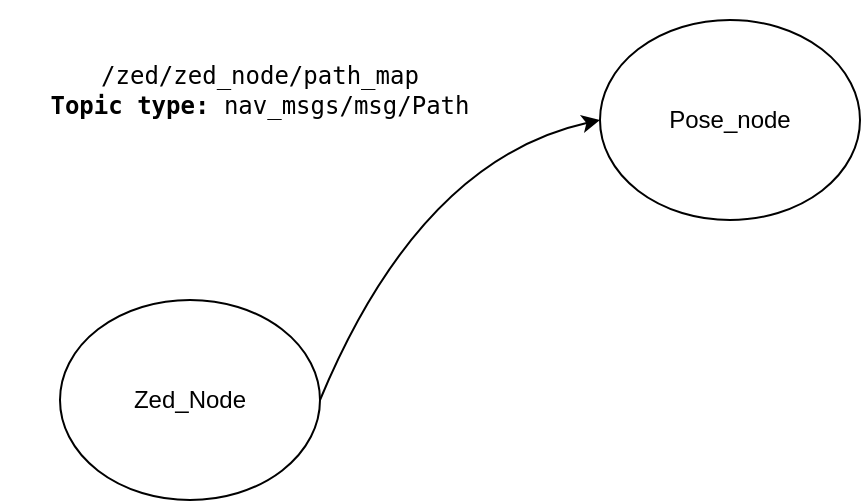 <mxfile version="24.7.16">
  <diagram name="Page-1" id="DW2yxXTDTXv0PErmnMDG">
    <mxGraphModel dx="1364" dy="795" grid="1" gridSize="10" guides="1" tooltips="1" connect="1" arrows="1" fold="1" page="1" pageScale="1" pageWidth="850" pageHeight="1100" math="0" shadow="0">
      <root>
        <mxCell id="0" />
        <mxCell id="1" parent="0" />
        <mxCell id="2Mf51H98Ej2V9C3H_Nt_-1" value="Zed_Node" style="ellipse;whiteSpace=wrap;html=1;" vertex="1" parent="1">
          <mxGeometry x="80" y="320" width="130" height="100" as="geometry" />
        </mxCell>
        <mxCell id="2Mf51H98Ej2V9C3H_Nt_-2" value="Pose_node" style="ellipse;whiteSpace=wrap;html=1;" vertex="1" parent="1">
          <mxGeometry x="350" y="180" width="130" height="100" as="geometry" />
        </mxCell>
        <mxCell id="2Mf51H98Ej2V9C3H_Nt_-3" value="" style="curved=1;endArrow=classic;html=1;rounded=0;exitX=1;exitY=0.5;exitDx=0;exitDy=0;entryX=0;entryY=0.5;entryDx=0;entryDy=0;" edge="1" parent="1" source="2Mf51H98Ej2V9C3H_Nt_-1" target="2Mf51H98Ej2V9C3H_Nt_-2">
          <mxGeometry width="50" height="50" relative="1" as="geometry">
            <mxPoint x="260" y="300" as="sourcePoint" />
            <mxPoint x="310" y="250" as="targetPoint" />
            <Array as="points">
              <mxPoint x="260" y="250" />
            </Array>
          </mxGeometry>
        </mxCell>
        <mxCell id="2Mf51H98Ej2V9C3H_Nt_-4" value="&lt;div&gt;&lt;code&gt;/zed/zed_node/path_map&lt;/code&gt;&lt;/div&gt;&lt;div&gt;&lt;code&gt;&lt;b&gt;Topic type: &lt;/b&gt;nav_msgs/msg/Path&lt;br&gt;&lt;/code&gt;&lt;/div&gt;" style="text;html=1;align=center;verticalAlign=middle;whiteSpace=wrap;rounded=0;" vertex="1" parent="1">
          <mxGeometry x="50" y="170" width="260" height="90" as="geometry" />
        </mxCell>
      </root>
    </mxGraphModel>
  </diagram>
</mxfile>
